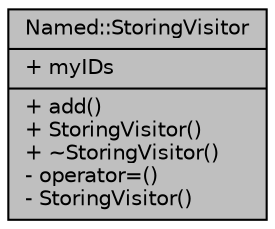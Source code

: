 digraph "Named::StoringVisitor"
{
  edge [fontname="Helvetica",fontsize="10",labelfontname="Helvetica",labelfontsize="10"];
  node [fontname="Helvetica",fontsize="10",shape=record];
  Node1 [label="{Named::StoringVisitor\n|+ myIDs\l|+ add()\l+ StoringVisitor()\l+ ~StoringVisitor()\l- operator=()\l- StoringVisitor()\l}",height=0.2,width=0.4,color="black", fillcolor="grey75", style="filled", fontcolor="black"];
}
